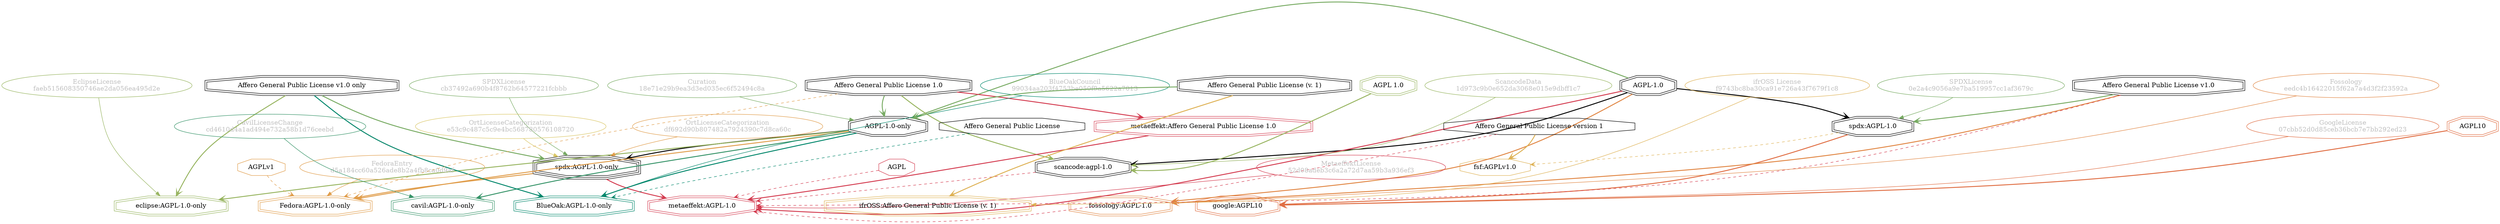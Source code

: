 strict digraph {
    node [shape=box];
    graph [splines=curved];
    74 [label="SPDXLicense\ncb37492a690b4f8762b64577221fcbbb"
       ,fontcolor=gray
       ,color="#78ab63"
       ,fillcolor="beige;1"
       ,shape=ellipse];
    75 [label="spdx:AGPL-1.0-only"
       ,shape=tripleoctagon];
    76 [label="AGPL-1.0-only"
       ,shape=doubleoctagon];
    77 [label="Affero General Public License v1.0 only"
       ,shape=doubleoctagon];
    86 [label="SPDXLicense\n0e2a4c9056a9e7ba519957cc1af3679c"
       ,fontcolor=gray
       ,color="#78ab63"
       ,fillcolor="beige;1"
       ,shape=ellipse];
    87 [label="spdx:AGPL-1.0"
       ,shape=doubleoctagon];
    88 [label="AGPL-1.0"
       ,shape=doubleoctagon];
    89 [label="Affero General Public License v1.0"
       ,shape=doubleoctagon];
    4868 [label="GoogleLicense\n07cbb52d0d85ceb36bcb7e7bb292ed23"
         ,fontcolor=gray
         ,color="#e06f45"
         ,fillcolor="beige;1"
         ,shape=ellipse];
    4869 [label="google:AGPL10"
         ,color="#e06f45"
         ,shape=doubleoctagon];
    4870 [label=AGPL10
         ,color="#e06f45"
         ,shape=doubleoctagon];
    5301 [label="FedoraEntry\nd5a184cc60a526ade8b2a4fb8ca0d9af"
         ,fontcolor=gray
         ,color="#e09d4b"
         ,fillcolor="beige;1"
         ,shape=ellipse];
    5302 [label="Fedora:AGPL-1.0-only"
         ,color="#e09d4b"
         ,shape=doubleoctagon];
    5303 [label="Affero General Public License 1.0"
         ,shape=doubleoctagon];
    5304 [label=AGPLv1
         ,color="#e09d4b"
         ,shape=octagon];
    8766 [label="BlueOakCouncil\n99034aa203f4753be050f9a5622a7013"
         ,fontcolor=gray
         ,color="#00876c"
         ,fillcolor="beige;1"
         ,shape=ellipse];
    8767 [label="BlueOak:AGPL-1.0-only"
         ,color="#00876c"
         ,shape=doubleoctagon];
    8768 [label="Affero General Public License"
         ,shape=octagon];
    9511 [label="fsf:AGPLv1.0"
         ,color="#deb256"
         ,shape=octagon];
    9513 [label="Affero General Public License version 1"
         ,shape=octagon];
    10964 [label="ScancodeData\n1d973c9b0e652da3068e015e9dbff1c7"
          ,fontcolor=gray
          ,color="#98b561"
          ,fillcolor="beige;1"
          ,shape=ellipse];
    10965 [label="scancode:agpl-1.0"
          ,shape=doubleoctagon];
    10966 [label="AGPL 1.0"
          ,color="#98b561"
          ,shape=doubleoctagon];
    25501 [label="Fossology\needc4b16422015f62a7a4d3f2f23592a"
          ,fontcolor=gray
          ,color="#e18745"
          ,fillcolor="beige;1"
          ,shape=ellipse];
    25502 [label="fossology:AGPL-1.0"
          ,color="#e18745"
          ,shape=doubleoctagon];
    27982 [label="OrtLicenseCategorization\ndf692d90b807482a7924390c7d8ca60c"
          ,fontcolor=gray
          ,color="#e09d4b"
          ,fillcolor="beige;1"
          ,shape=ellipse];
    34851 [label="OrtLicenseCategorization\ne53c9c487c5c9e4bc568780576108720"
          ,fontcolor=gray
          ,color="#dac767"
          ,fillcolor="beige;1"
          ,shape=ellipse];
    35842 [label="CavilLicenseChange\ncd4610d4a1ad494e732a58b1d76ceebd"
          ,fontcolor=gray
          ,color="#379469"
          ,fillcolor="beige;1"
          ,shape=ellipse];
    35843 [label="cavil:AGPL-1.0-only"
          ,color="#379469"
          ,shape=doubleoctagon];
    38406 [label="MetaeffektLicense\n52d08adeb3c6a2a72d7aa59b3a936ef3"
          ,fontcolor=gray
          ,color="#d43d51"
          ,fillcolor="beige;1"
          ,shape=ellipse];
    38407 [label="metaeffekt:AGPL-1.0"
          ,color="#d43d51"
          ,shape=doubleoctagon];
    38408 [label="metaeffekt:Affero General Public License 1.0"
          ,color="#d43d51"
          ,shape=doubleoctagon];
    38409 [label=AGPL
          ,color="#d43d51"
          ,shape=octagon];
    53816 [label="EclipseLicense\nfaeb515608350746ae2da056ea495d2e"
          ,fontcolor=gray
          ,color="#98b561"
          ,fillcolor="beige;1"
          ,shape=ellipse];
    53817 [label="eclipse:AGPL-1.0-only"
          ,color="#98b561"
          ,shape=doubleoctagon];
    54226 [label="ifrOSS License\nf9743bc8ba30ca91e726a43f7679f1c8"
          ,fontcolor=gray
          ,color="#deb256"
          ,fillcolor="beige;1"
          ,shape=ellipse];
    54227 [label="ifrOSS:Affero General Public License (v. 1)"
          ,color="#deb256"
          ,shape=doubleoctagon];
    54228 [label="Affero General Public License (v. 1)"
          ,shape=doubleoctagon];
    55471 [label="Curation\n18e71e29b9ea3d3ed035ec6f52494c8a"
          ,fontcolor=gray
          ,color="#78ab63"
          ,fillcolor="beige;1"
          ,shape=ellipse];
    74 -> 75 [weight=0.5
             ,color="#78ab63"];
    75 -> 5302 [style=bold
               ,arrowhead=vee
               ,weight=0.7
               ,color="#e09d4b"];
    75 -> 38407 [style=bold
                ,arrowhead=vee
                ,weight=0.7
                ,color="#d43d51"];
    76 -> 75 [style=bold
             ,arrowhead=vee
             ,weight=0.7];
    76 -> 5302 [style=bold
               ,arrowhead=vee
               ,weight=0.7
               ,color="#e09d4b"];
    76 -> 8767 [style=bold
               ,arrowhead=vee
               ,weight=0.7
               ,color="#00876c"];
    76 -> 35843 [style=bold
                ,arrowhead=vee
                ,weight=0.7
                ,color="#379469"];
    76 -> 35843 [style=bold
                ,arrowhead=vee
                ,weight=0.7
                ,color="#379469"];
    76 -> 53817 [style=bold
                ,arrowhead=vee
                ,weight=0.7
                ,color="#98b561"];
    77 -> 75 [style=bold
             ,arrowhead=vee
             ,weight=0.7
             ,color="#78ab63"];
    77 -> 8767 [style=bold
               ,arrowhead=vee
               ,weight=0.7
               ,color="#00876c"];
    77 -> 53817 [style=bold
                ,arrowhead=vee
                ,weight=0.7
                ,color="#98b561"];
    86 -> 87 [weight=0.5
             ,color="#78ab63"];
    87 -> 4869 [style=bold
               ,arrowhead=vee
               ,weight=0.7
               ,color="#e06f45"];
    87 -> 9511 [style=dashed
               ,arrowhead=vee
               ,weight=0.5
               ,color="#deb256"];
    88 -> 76 [style=bold
             ,arrowhead=vee
             ,weight=0.7
             ,color="#78ab63"];
    88 -> 87 [style=bold
             ,arrowhead=vee
             ,weight=0.7];
    88 -> 10965 [style=bold
                ,arrowhead=vee
                ,weight=0.7];
    88 -> 25502 [style=bold
                ,arrowhead=vee
                ,weight=0.7
                ,color="#e18745"];
    88 -> 38407 [style=bold
                ,arrowhead=vee
                ,weight=0.7
                ,color="#d43d51"];
    88 -> 38407 [style=bold
                ,arrowhead=vee
                ,weight=0.7
                ,color="#d43d51"];
    89 -> 87 [style=bold
             ,arrowhead=vee
             ,weight=0.7
             ,color="#78ab63"];
    89 -> 25502 [style=bold
                ,arrowhead=vee
                ,weight=0.7
                ,color="#e18745"];
    89 -> 38407 [style=dashed
                ,arrowhead=vee
                ,weight=0.5
                ,color="#d43d51"];
    4868 -> 4869 [weight=0.5
                 ,color="#e06f45"];
    4870 -> 4869 [style=bold
                 ,arrowhead=vee
                 ,weight=0.7
                 ,color="#e06f45"];
    5301 -> 5302 [weight=0.5
                 ,color="#e09d4b"];
    5303 -> 76 [style=bold
               ,arrowhead=vee
               ,weight=0.7
               ,color="#78ab63"];
    5303 -> 5302 [style=dashed
                 ,arrowhead=vee
                 ,weight=0.5
                 ,color="#e09d4b"];
    5303 -> 10965 [style=bold
                  ,arrowhead=vee
                  ,weight=0.7
                  ,color="#98b561"];
    5303 -> 38408 [style=bold
                  ,arrowhead=vee
                  ,weight=0.7
                  ,color="#d43d51"];
    5304 -> 5302 [style=dashed
                 ,arrowhead=vee
                 ,weight=0.5
                 ,color="#e09d4b"];
    8766 -> 8767 [weight=0.5
                 ,color="#00876c"];
    8768 -> 8767 [style=dashed
                 ,arrowhead=vee
                 ,weight=0.5
                 ,color="#00876c"];
    9513 -> 9511 [style=bold
                 ,arrowhead=vee
                 ,weight=0.7
                 ,color="#deb256"];
    9513 -> 38407 [style=dashed
                  ,arrowhead=vee
                  ,weight=0.5
                  ,color="#d43d51"];
    10964 -> 10965 [weight=0.5
                   ,color="#98b561"];
    10965 -> 38407 [style=dashed
                   ,arrowhead=vee
                   ,weight=0.5
                   ,color="#d43d51"];
    10966 -> 10965 [style=bold
                   ,arrowhead=vee
                   ,weight=0.7
                   ,color="#98b561"];
    25501 -> 25502 [weight=0.5
                   ,color="#e18745"];
    27982 -> 75 [weight=0.5
                ,color="#e09d4b"];
    34851 -> 75 [weight=0.5
                ,color="#dac767"];
    35842 -> 35843 [weight=0.5
                   ,color="#379469"];
    38406 -> 38407 [weight=0.5
                   ,color="#d43d51"];
    38408 -> 38407 [style=bold
                   ,arrowhead=vee
                   ,weight=0.7
                   ,color="#d43d51"];
    38409 -> 38407 [style=dashed
                   ,arrowhead=vee
                   ,weight=0.5
                   ,color="#d43d51"];
    53816 -> 53817 [weight=0.5
                   ,color="#98b561"];
    54226 -> 54227 [weight=0.5
                   ,color="#deb256"];
    54228 -> 76 [style=bold
                ,arrowhead=vee
                ,weight=0.7
                ,color="#78ab63"];
    54228 -> 54227 [style=bold
                   ,arrowhead=vee
                   ,weight=0.7
                   ,color="#deb256"];
    54228 -> 54227 [style=bold
                   ,arrowhead=vee
                   ,weight=0.7
                   ,color="#deb256"];
    55471 -> 76 [weight=0.5
                ,color="#78ab63"];
}
